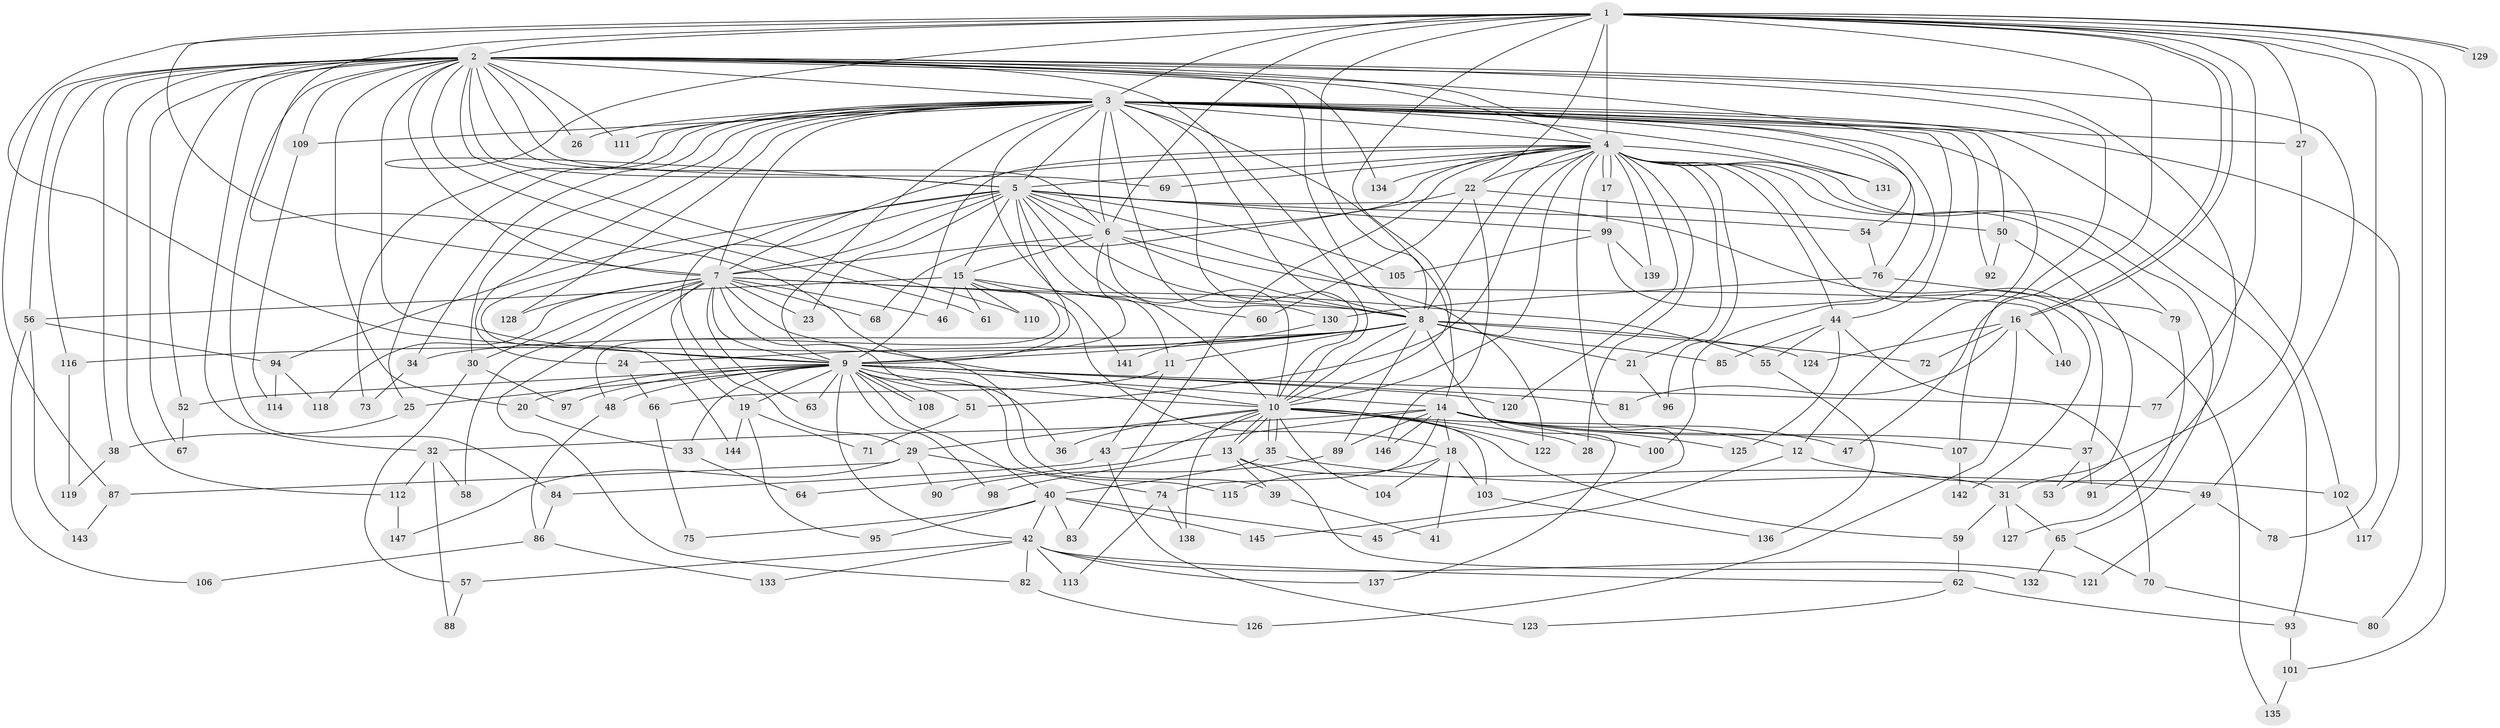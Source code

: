 // Generated by graph-tools (version 1.1) at 2025/49/03/09/25 03:49:39]
// undirected, 147 vertices, 319 edges
graph export_dot {
graph [start="1"]
  node [color=gray90,style=filled];
  1;
  2;
  3;
  4;
  5;
  6;
  7;
  8;
  9;
  10;
  11;
  12;
  13;
  14;
  15;
  16;
  17;
  18;
  19;
  20;
  21;
  22;
  23;
  24;
  25;
  26;
  27;
  28;
  29;
  30;
  31;
  32;
  33;
  34;
  35;
  36;
  37;
  38;
  39;
  40;
  41;
  42;
  43;
  44;
  45;
  46;
  47;
  48;
  49;
  50;
  51;
  52;
  53;
  54;
  55;
  56;
  57;
  58;
  59;
  60;
  61;
  62;
  63;
  64;
  65;
  66;
  67;
  68;
  69;
  70;
  71;
  72;
  73;
  74;
  75;
  76;
  77;
  78;
  79;
  80;
  81;
  82;
  83;
  84;
  85;
  86;
  87;
  88;
  89;
  90;
  91;
  92;
  93;
  94;
  95;
  96;
  97;
  98;
  99;
  100;
  101;
  102;
  103;
  104;
  105;
  106;
  107;
  108;
  109;
  110;
  111;
  112;
  113;
  114;
  115;
  116;
  117;
  118;
  119;
  120;
  121;
  122;
  123;
  124;
  125;
  126;
  127;
  128;
  129;
  130;
  131;
  132;
  133;
  134;
  135;
  136;
  137;
  138;
  139;
  140;
  141;
  142;
  143;
  144;
  145;
  146;
  147;
  1 -- 2;
  1 -- 3;
  1 -- 4;
  1 -- 5;
  1 -- 6;
  1 -- 7;
  1 -- 8;
  1 -- 9;
  1 -- 10;
  1 -- 16;
  1 -- 16;
  1 -- 22;
  1 -- 27;
  1 -- 39;
  1 -- 47;
  1 -- 77;
  1 -- 78;
  1 -- 80;
  1 -- 101;
  1 -- 129;
  1 -- 129;
  2 -- 3;
  2 -- 4;
  2 -- 5;
  2 -- 6;
  2 -- 7;
  2 -- 8;
  2 -- 9;
  2 -- 10;
  2 -- 12;
  2 -- 20;
  2 -- 26;
  2 -- 32;
  2 -- 38;
  2 -- 49;
  2 -- 52;
  2 -- 54;
  2 -- 56;
  2 -- 61;
  2 -- 67;
  2 -- 69;
  2 -- 84;
  2 -- 87;
  2 -- 91;
  2 -- 107;
  2 -- 109;
  2 -- 110;
  2 -- 111;
  2 -- 112;
  2 -- 116;
  2 -- 134;
  3 -- 4;
  3 -- 5;
  3 -- 6;
  3 -- 7;
  3 -- 8;
  3 -- 9;
  3 -- 10;
  3 -- 14;
  3 -- 24;
  3 -- 25;
  3 -- 26;
  3 -- 27;
  3 -- 30;
  3 -- 34;
  3 -- 44;
  3 -- 50;
  3 -- 73;
  3 -- 76;
  3 -- 92;
  3 -- 100;
  3 -- 102;
  3 -- 109;
  3 -- 111;
  3 -- 117;
  3 -- 128;
  3 -- 130;
  3 -- 131;
  3 -- 141;
  4 -- 5;
  4 -- 6;
  4 -- 7;
  4 -- 8;
  4 -- 9;
  4 -- 10;
  4 -- 17;
  4 -- 17;
  4 -- 21;
  4 -- 22;
  4 -- 28;
  4 -- 37;
  4 -- 44;
  4 -- 51;
  4 -- 65;
  4 -- 69;
  4 -- 79;
  4 -- 83;
  4 -- 93;
  4 -- 96;
  4 -- 120;
  4 -- 131;
  4 -- 134;
  4 -- 139;
  4 -- 145;
  5 -- 6;
  5 -- 7;
  5 -- 8;
  5 -- 9;
  5 -- 10;
  5 -- 11;
  5 -- 15;
  5 -- 23;
  5 -- 29;
  5 -- 54;
  5 -- 94;
  5 -- 99;
  5 -- 105;
  5 -- 122;
  5 -- 135;
  5 -- 144;
  6 -- 7;
  6 -- 8;
  6 -- 9;
  6 -- 10;
  6 -- 15;
  6 -- 140;
  7 -- 8;
  7 -- 9;
  7 -- 10;
  7 -- 19;
  7 -- 23;
  7 -- 30;
  7 -- 36;
  7 -- 46;
  7 -- 55;
  7 -- 58;
  7 -- 63;
  7 -- 68;
  7 -- 82;
  7 -- 118;
  7 -- 128;
  8 -- 9;
  8 -- 10;
  8 -- 11;
  8 -- 21;
  8 -- 24;
  8 -- 34;
  8 -- 72;
  8 -- 85;
  8 -- 89;
  8 -- 116;
  8 -- 124;
  8 -- 137;
  9 -- 10;
  9 -- 14;
  9 -- 19;
  9 -- 20;
  9 -- 25;
  9 -- 33;
  9 -- 40;
  9 -- 42;
  9 -- 48;
  9 -- 51;
  9 -- 52;
  9 -- 63;
  9 -- 77;
  9 -- 81;
  9 -- 97;
  9 -- 98;
  9 -- 108;
  9 -- 108;
  9 -- 115;
  9 -- 120;
  10 -- 12;
  10 -- 13;
  10 -- 13;
  10 -- 28;
  10 -- 29;
  10 -- 35;
  10 -- 35;
  10 -- 36;
  10 -- 59;
  10 -- 64;
  10 -- 103;
  10 -- 104;
  10 -- 122;
  10 -- 138;
  11 -- 43;
  11 -- 66;
  12 -- 45;
  12 -- 102;
  13 -- 31;
  13 -- 39;
  13 -- 98;
  13 -- 132;
  14 -- 18;
  14 -- 32;
  14 -- 37;
  14 -- 43;
  14 -- 47;
  14 -- 74;
  14 -- 89;
  14 -- 100;
  14 -- 107;
  14 -- 125;
  14 -- 146;
  15 -- 18;
  15 -- 46;
  15 -- 48;
  15 -- 56;
  15 -- 60;
  15 -- 61;
  15 -- 110;
  16 -- 72;
  16 -- 81;
  16 -- 124;
  16 -- 126;
  16 -- 140;
  17 -- 99;
  18 -- 41;
  18 -- 103;
  18 -- 104;
  18 -- 115;
  19 -- 71;
  19 -- 95;
  19 -- 144;
  20 -- 33;
  21 -- 96;
  22 -- 50;
  22 -- 60;
  22 -- 68;
  22 -- 146;
  24 -- 66;
  25 -- 38;
  27 -- 31;
  29 -- 74;
  29 -- 87;
  29 -- 90;
  29 -- 147;
  30 -- 57;
  30 -- 97;
  31 -- 59;
  31 -- 65;
  31 -- 127;
  32 -- 58;
  32 -- 88;
  32 -- 112;
  33 -- 64;
  34 -- 73;
  35 -- 40;
  35 -- 49;
  37 -- 53;
  37 -- 91;
  38 -- 119;
  39 -- 41;
  40 -- 42;
  40 -- 45;
  40 -- 75;
  40 -- 83;
  40 -- 95;
  40 -- 145;
  42 -- 57;
  42 -- 62;
  42 -- 82;
  42 -- 113;
  42 -- 121;
  42 -- 133;
  42 -- 137;
  43 -- 84;
  43 -- 123;
  44 -- 55;
  44 -- 70;
  44 -- 85;
  44 -- 125;
  48 -- 86;
  49 -- 78;
  49 -- 121;
  50 -- 53;
  50 -- 92;
  51 -- 71;
  52 -- 67;
  54 -- 76;
  55 -- 136;
  56 -- 94;
  56 -- 106;
  56 -- 143;
  57 -- 88;
  59 -- 62;
  62 -- 93;
  62 -- 123;
  65 -- 70;
  65 -- 132;
  66 -- 75;
  70 -- 80;
  74 -- 113;
  74 -- 138;
  76 -- 79;
  76 -- 130;
  79 -- 127;
  82 -- 126;
  84 -- 86;
  86 -- 106;
  86 -- 133;
  87 -- 143;
  89 -- 90;
  93 -- 101;
  94 -- 114;
  94 -- 118;
  99 -- 105;
  99 -- 139;
  99 -- 142;
  101 -- 135;
  102 -- 117;
  103 -- 136;
  107 -- 142;
  109 -- 114;
  112 -- 147;
  116 -- 119;
  130 -- 141;
}
